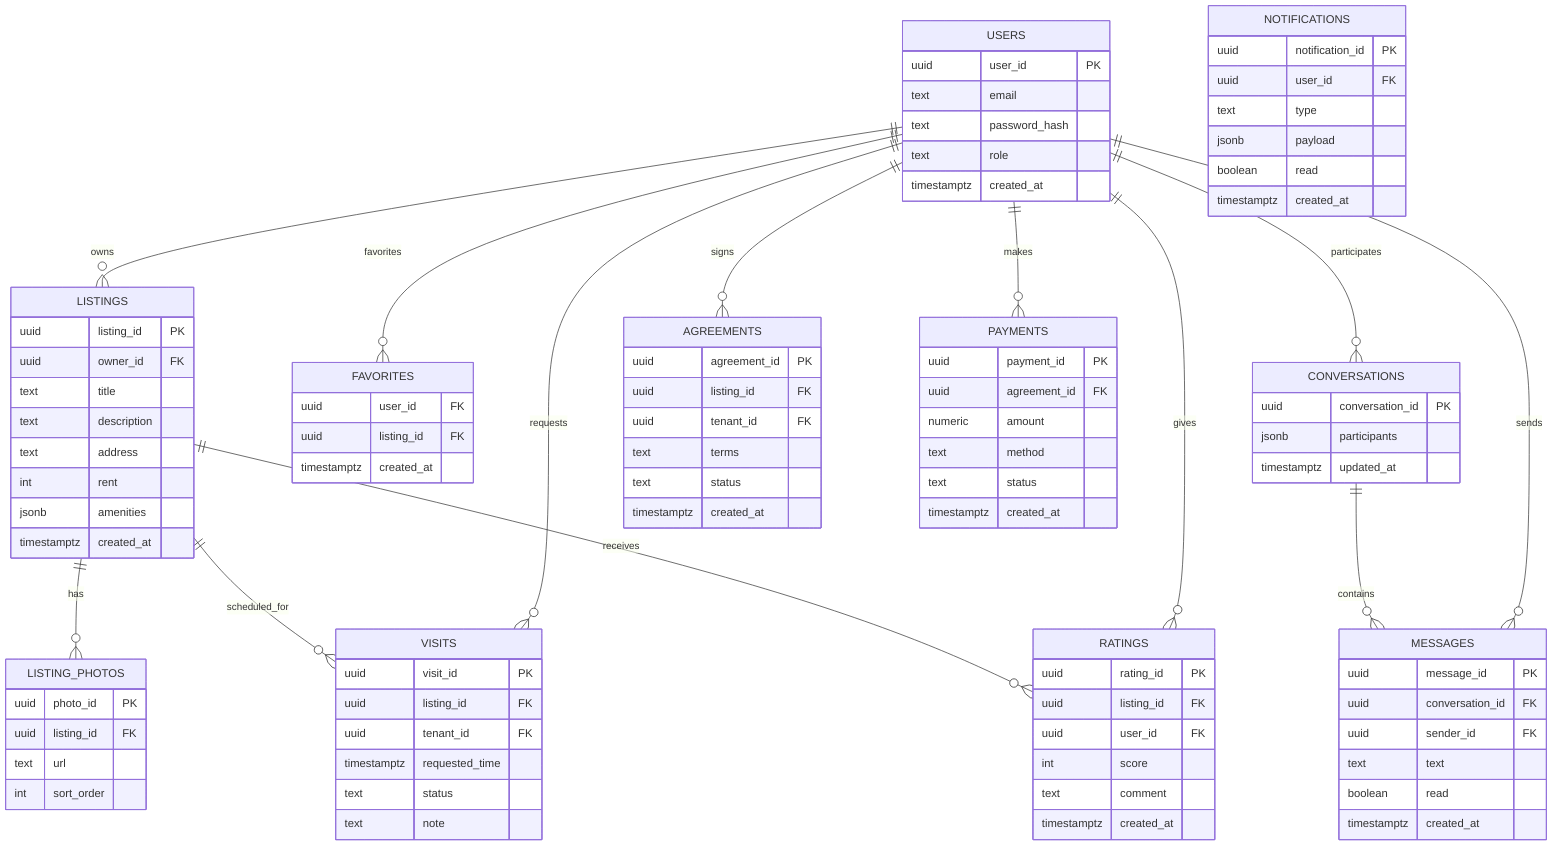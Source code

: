 erDiagram
  USERS ||--o{ LISTINGS : owns
  USERS ||--o{ FAVORITES : favorites
  USERS ||--o{ VISITS : requests
  USERS ||--o{ MESSAGES : sends
  USERS ||--o{ CONVERSATIONS : participates
  USERS ||--o{ RATINGS : gives
  USERS ||--o{ AGREEMENTS : signs
  USERS ||--o{ PAYMENTS : makes

  LISTINGS ||--o{ LISTING_PHOTOS : has
  LISTINGS ||--o{ VISITS : scheduled_for
  LISTINGS ||--o{ RATINGS : receives

  CONVERSATIONS ||--o{ MESSAGES : contains

  USERS {
    uuid user_id PK
    text email
    text password_hash
    text role
    timestamptz created_at
  }

  LISTINGS {
    uuid listing_id PK
    uuid owner_id FK
    text title
    text description
    text address
    int rent
    jsonb amenities
    timestamptz created_at
  }

  LISTING_PHOTOS {
    uuid photo_id PK
    uuid listing_id FK
    text url
    int sort_order
  }

  VISITS {
    uuid visit_id PK
    uuid listing_id FK
    uuid tenant_id FK
    timestamptz requested_time
    text status
    text note
  }

  CONVERSATIONS {
    uuid conversation_id PK
    jsonb participants
    timestamptz updated_at
  }

  MESSAGES {
    uuid message_id PK
    uuid conversation_id FK
    uuid sender_id FK
    text text
    boolean read
    timestamptz created_at
  }

  NOTIFICATIONS {
    uuid notification_id PK
    uuid user_id FK
    text type
    jsonb payload
    boolean read
    timestamptz created_at
  }

  FAVORITES {
    uuid user_id FK
    uuid listing_id FK
    timestamptz created_at
  }

  RATINGS {
    uuid rating_id PK
    uuid listing_id FK
    uuid user_id FK
    int score
    text comment
    timestamptz created_at
  }

  AGREEMENTS {
    uuid agreement_id PK
    uuid listing_id FK
    uuid tenant_id FK
    text terms
    text status
    timestamptz created_at
  }

  PAYMENTS {
    uuid payment_id PK
    uuid agreement_id FK
    numeric amount
    text method
    text status
    timestamptz created_at
  }
